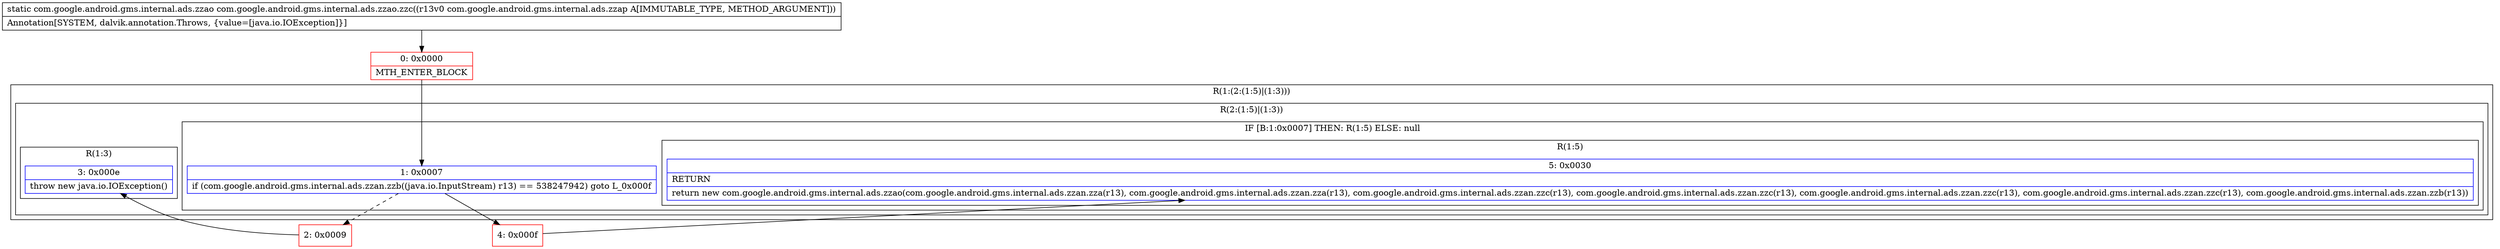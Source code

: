 digraph "CFG forcom.google.android.gms.internal.ads.zzao.zzc(Lcom\/google\/android\/gms\/internal\/ads\/zzap;)Lcom\/google\/android\/gms\/internal\/ads\/zzao;" {
subgraph cluster_Region_892344507 {
label = "R(1:(2:(1:5)|(1:3)))";
node [shape=record,color=blue];
subgraph cluster_Region_1501421469 {
label = "R(2:(1:5)|(1:3))";
node [shape=record,color=blue];
subgraph cluster_IfRegion_1529126879 {
label = "IF [B:1:0x0007] THEN: R(1:5) ELSE: null";
node [shape=record,color=blue];
Node_1 [shape=record,label="{1\:\ 0x0007|if (com.google.android.gms.internal.ads.zzan.zzb((java.io.InputStream) r13) == 538247942) goto L_0x000f\l}"];
subgraph cluster_Region_115548654 {
label = "R(1:5)";
node [shape=record,color=blue];
Node_5 [shape=record,label="{5\:\ 0x0030|RETURN\l|return new com.google.android.gms.internal.ads.zzao(com.google.android.gms.internal.ads.zzan.zza(r13), com.google.android.gms.internal.ads.zzan.zza(r13), com.google.android.gms.internal.ads.zzan.zzc(r13), com.google.android.gms.internal.ads.zzan.zzc(r13), com.google.android.gms.internal.ads.zzan.zzc(r13), com.google.android.gms.internal.ads.zzan.zzc(r13), com.google.android.gms.internal.ads.zzan.zzb(r13))\l}"];
}
}
subgraph cluster_Region_866325577 {
label = "R(1:3)";
node [shape=record,color=blue];
Node_3 [shape=record,label="{3\:\ 0x000e|throw new java.io.IOException()\l}"];
}
}
}
Node_0 [shape=record,color=red,label="{0\:\ 0x0000|MTH_ENTER_BLOCK\l}"];
Node_2 [shape=record,color=red,label="{2\:\ 0x0009}"];
Node_4 [shape=record,color=red,label="{4\:\ 0x000f}"];
MethodNode[shape=record,label="{static com.google.android.gms.internal.ads.zzao com.google.android.gms.internal.ads.zzao.zzc((r13v0 com.google.android.gms.internal.ads.zzap A[IMMUTABLE_TYPE, METHOD_ARGUMENT]))  | Annotation[SYSTEM, dalvik.annotation.Throws, \{value=[java.io.IOException]\}]\l}"];
MethodNode -> Node_0;
Node_1 -> Node_2[style=dashed];
Node_1 -> Node_4;
Node_0 -> Node_1;
Node_2 -> Node_3;
Node_4 -> Node_5;
}

